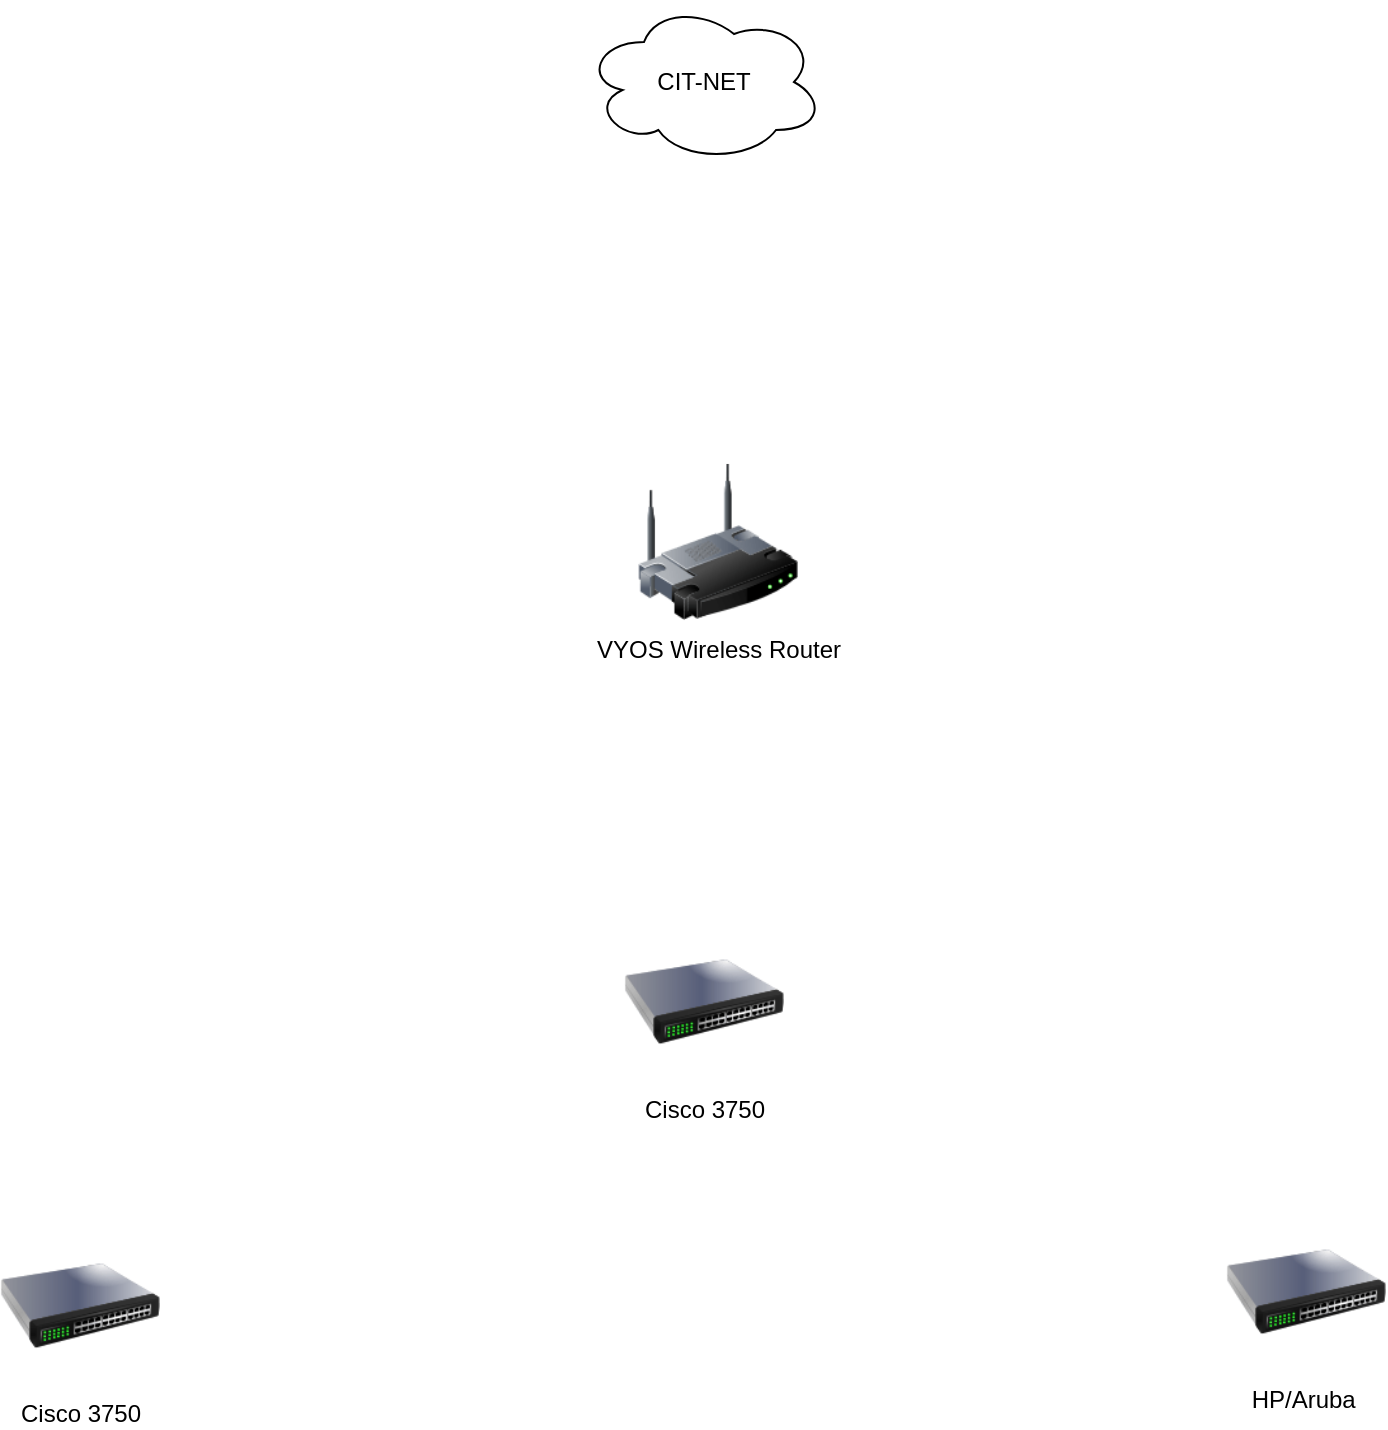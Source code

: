 <mxfile version="26.0.16">
  <diagram name="Page-1" id="vCJ1SuQY2YfiyzVbhze-">
    <mxGraphModel dx="1510" dy="1059" grid="0" gridSize="10" guides="1" tooltips="1" connect="1" arrows="1" fold="1" page="0" pageScale="1" pageWidth="850" pageHeight="1100" math="0" shadow="0">
      <root>
        <mxCell id="0" />
        <mxCell id="1" parent="0" />
        <mxCell id="ZiVLXB9md4UKHXkuWraJ-1" value="Cisco 3750" style="image;html=1;image=img/lib/clip_art/networking/Switch_128x128.png" vertex="1" parent="1">
          <mxGeometry x="-81" y="337" width="80" height="80" as="geometry" />
        </mxCell>
        <mxCell id="ZiVLXB9md4UKHXkuWraJ-2" value="HP/Aruba&amp;nbsp;" style="image;html=1;image=img/lib/clip_art/networking/Switch_128x128.png" vertex="1" parent="1">
          <mxGeometry x="532" y="330" width="80" height="80" as="geometry" />
        </mxCell>
        <mxCell id="ZiVLXB9md4UKHXkuWraJ-3" value="Cisco 3750" style="image;html=1;image=img/lib/clip_art/networking/Switch_128x128.png" vertex="1" parent="1">
          <mxGeometry x="231" y="185" width="80" height="80" as="geometry" />
        </mxCell>
        <mxCell id="ZiVLXB9md4UKHXkuWraJ-4" value="VYOS Wireless Router" style="image;html=1;image=img/lib/clip_art/networking/Wireless_Router_128x128.png" vertex="1" parent="1">
          <mxGeometry x="238" y="-45" width="80" height="80" as="geometry" />
        </mxCell>
        <mxCell id="ZiVLXB9md4UKHXkuWraJ-5" value="CIT-NET" style="ellipse;shape=cloud;whiteSpace=wrap;html=1;" vertex="1" parent="1">
          <mxGeometry x="211" y="-275" width="120" height="80" as="geometry" />
        </mxCell>
      </root>
    </mxGraphModel>
  </diagram>
</mxfile>
